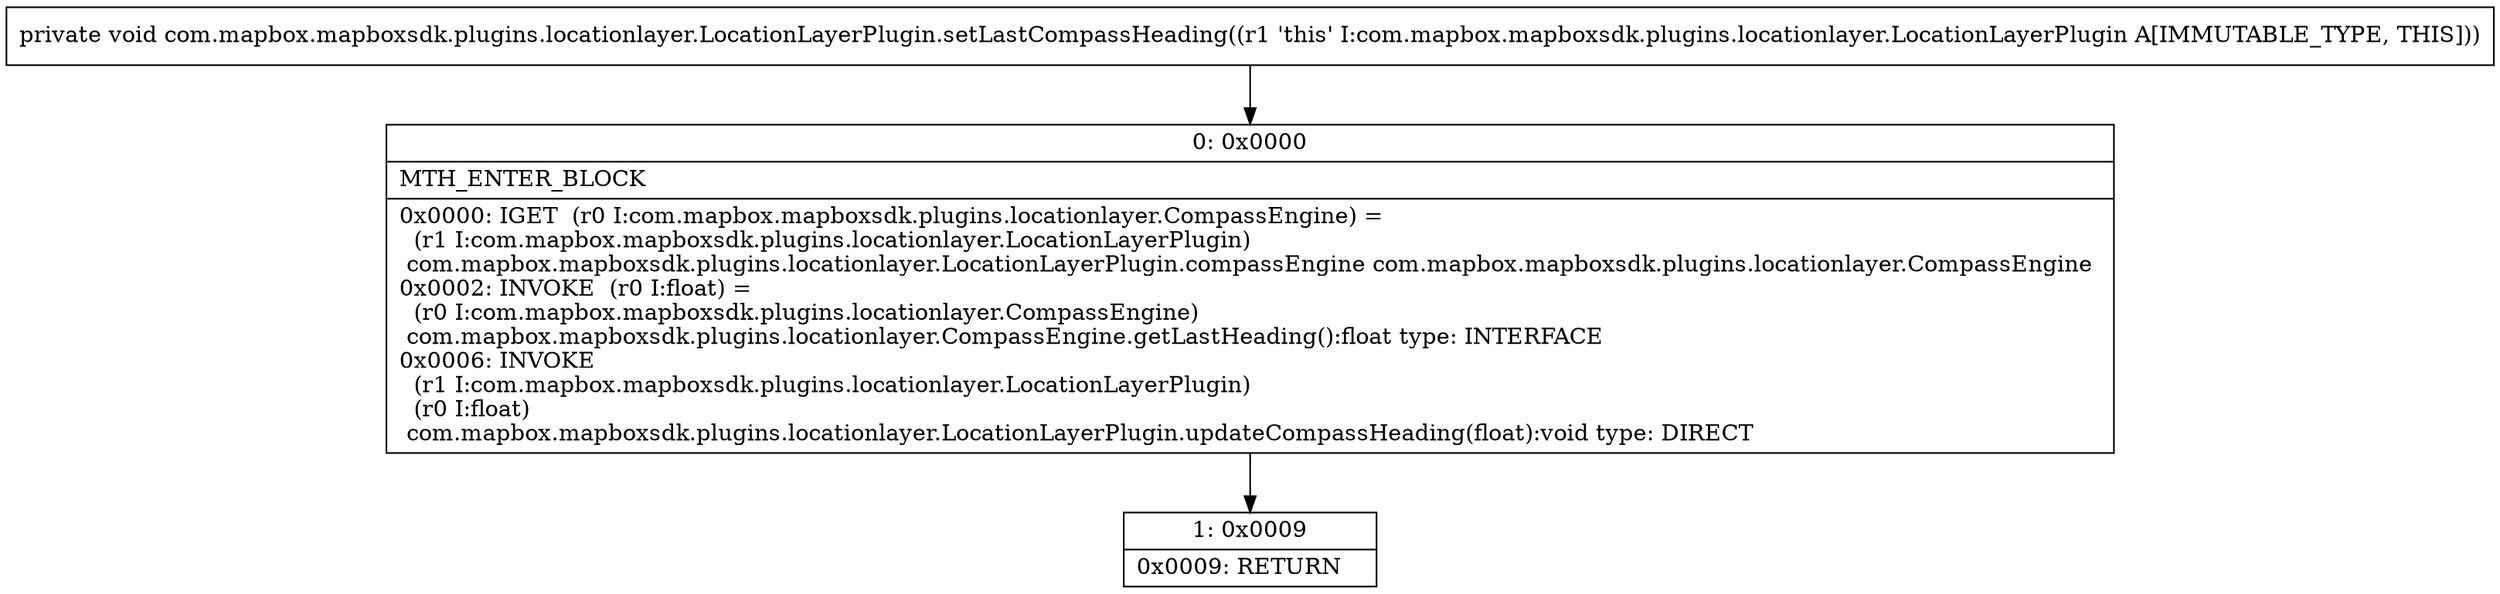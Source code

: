 digraph "CFG forcom.mapbox.mapboxsdk.plugins.locationlayer.LocationLayerPlugin.setLastCompassHeading()V" {
Node_0 [shape=record,label="{0\:\ 0x0000|MTH_ENTER_BLOCK\l|0x0000: IGET  (r0 I:com.mapbox.mapboxsdk.plugins.locationlayer.CompassEngine) = \l  (r1 I:com.mapbox.mapboxsdk.plugins.locationlayer.LocationLayerPlugin)\l com.mapbox.mapboxsdk.plugins.locationlayer.LocationLayerPlugin.compassEngine com.mapbox.mapboxsdk.plugins.locationlayer.CompassEngine \l0x0002: INVOKE  (r0 I:float) = \l  (r0 I:com.mapbox.mapboxsdk.plugins.locationlayer.CompassEngine)\l com.mapbox.mapboxsdk.plugins.locationlayer.CompassEngine.getLastHeading():float type: INTERFACE \l0x0006: INVOKE  \l  (r1 I:com.mapbox.mapboxsdk.plugins.locationlayer.LocationLayerPlugin)\l  (r0 I:float)\l com.mapbox.mapboxsdk.plugins.locationlayer.LocationLayerPlugin.updateCompassHeading(float):void type: DIRECT \l}"];
Node_1 [shape=record,label="{1\:\ 0x0009|0x0009: RETURN   \l}"];
MethodNode[shape=record,label="{private void com.mapbox.mapboxsdk.plugins.locationlayer.LocationLayerPlugin.setLastCompassHeading((r1 'this' I:com.mapbox.mapboxsdk.plugins.locationlayer.LocationLayerPlugin A[IMMUTABLE_TYPE, THIS])) }"];
MethodNode -> Node_0;
Node_0 -> Node_1;
}

